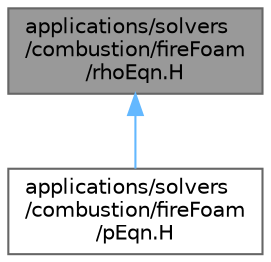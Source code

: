 digraph "applications/solvers/combustion/fireFoam/rhoEqn.H"
{
 // LATEX_PDF_SIZE
  bgcolor="transparent";
  edge [fontname=Helvetica,fontsize=10,labelfontname=Helvetica,labelfontsize=10];
  node [fontname=Helvetica,fontsize=10,shape=box,height=0.2,width=0.4];
  Node1 [id="Node000001",label="applications/solvers\l/combustion/fireFoam\l/rhoEqn.H",height=0.2,width=0.4,color="gray40", fillcolor="grey60", style="filled", fontcolor="black",tooltip="Solve the continuity for density."];
  Node1 -> Node2 [id="edge1_Node000001_Node000002",dir="back",color="steelblue1",style="solid",tooltip=" "];
  Node2 [id="Node000002",label="applications/solvers\l/combustion/fireFoam\l/pEqn.H",height=0.2,width=0.4,color="grey40", fillcolor="white", style="filled",URL="$combustion_2fireFoam_2pEqn_8H.html",tooltip=" "];
}
